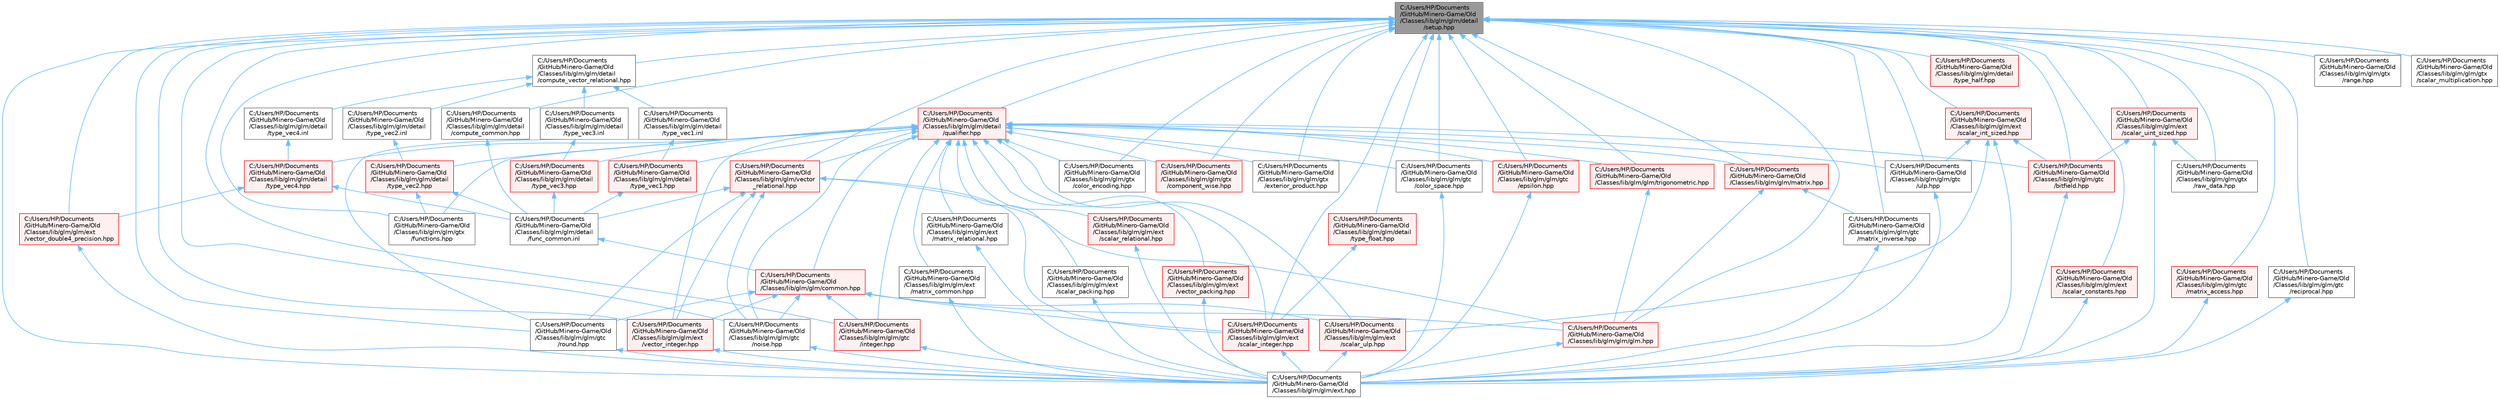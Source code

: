 digraph "C:/Users/HP/Documents/GitHub/Minero-Game/Old/Classes/lib/glm/glm/detail/setup.hpp"
{
 // LATEX_PDF_SIZE
  bgcolor="transparent";
  edge [fontname=Helvetica,fontsize=10,labelfontname=Helvetica,labelfontsize=10];
  node [fontname=Helvetica,fontsize=10,shape=box,height=0.2,width=0.4];
  Node1 [id="Node000001",label="C:/Users/HP/Documents\l/GitHub/Minero-Game/Old\l/Classes/lib/glm/glm/detail\l/setup.hpp",height=0.2,width=0.4,color="gray40", fillcolor="grey60", style="filled", fontcolor="black",tooltip=" "];
  Node1 -> Node2 [id="edge243_Node000001_Node000002",dir="back",color="steelblue1",style="solid",tooltip=" "];
  Node2 [id="Node000002",label="C:/Users/HP/Documents\l/GitHub/Minero-Game/Old\l/Classes/lib/glm/glm/detail\l/compute_common.hpp",height=0.2,width=0.4,color="grey40", fillcolor="white", style="filled",URL="$_old_2_classes_2lib_2glm_2glm_2detail_2compute__common_8hpp.html",tooltip=" "];
  Node2 -> Node3 [id="edge244_Node000002_Node000003",dir="back",color="steelblue1",style="solid",tooltip=" "];
  Node3 [id="Node000003",label="C:/Users/HP/Documents\l/GitHub/Minero-Game/Old\l/Classes/lib/glm/glm/detail\l/func_common.inl",height=0.2,width=0.4,color="grey40", fillcolor="white", style="filled",URL="$_old_2_classes_2lib_2glm_2glm_2detail_2func__common_8inl.html",tooltip=" "];
  Node3 -> Node4 [id="edge245_Node000003_Node000004",dir="back",color="steelblue1",style="solid",tooltip=" "];
  Node4 [id="Node000004",label="C:/Users/HP/Documents\l/GitHub/Minero-Game/Old\l/Classes/lib/glm/glm/common.hpp",height=0.2,width=0.4,color="red", fillcolor="#FFF0F0", style="filled",URL="$_old_2_classes_2lib_2glm_2glm_2common_8hpp.html",tooltip=" "];
  Node4 -> Node161 [id="edge246_Node000004_Node000161",dir="back",color="steelblue1",style="solid",tooltip=" "];
  Node161 [id="Node000161",label="C:/Users/HP/Documents\l/GitHub/Minero-Game/Old\l/Classes/lib/glm/glm/ext\l/scalar_integer.hpp",height=0.2,width=0.4,color="red", fillcolor="#FFF0F0", style="filled",URL="$_old_2_classes_2lib_2glm_2glm_2ext_2scalar__integer_8hpp.html",tooltip=" "];
  Node161 -> Node7 [id="edge247_Node000161_Node000007",dir="back",color="steelblue1",style="solid",tooltip=" "];
  Node7 [id="Node000007",label="C:/Users/HP/Documents\l/GitHub/Minero-Game/Old\l/Classes/lib/glm/glm/ext.hpp",height=0.2,width=0.4,color="grey40", fillcolor="white", style="filled",URL="$_old_2_classes_2lib_2glm_2glm_2ext_8hpp.html",tooltip=" "];
  Node4 -> Node169 [id="edge248_Node000004_Node000169",dir="back",color="steelblue1",style="solid",tooltip=" "];
  Node169 [id="Node000169",label="C:/Users/HP/Documents\l/GitHub/Minero-Game/Old\l/Classes/lib/glm/glm/ext\l/scalar_ulp.hpp",height=0.2,width=0.4,color="red", fillcolor="#FFF0F0", style="filled",URL="$_old_2_classes_2lib_2glm_2glm_2ext_2scalar__ulp_8hpp.html",tooltip=" "];
  Node169 -> Node7 [id="edge249_Node000169_Node000007",dir="back",color="steelblue1",style="solid",tooltip=" "];
  Node4 -> Node163 [id="edge250_Node000004_Node000163",dir="back",color="steelblue1",style="solid",tooltip=" "];
  Node163 [id="Node000163",label="C:/Users/HP/Documents\l/GitHub/Minero-Game/Old\l/Classes/lib/glm/glm/ext\l/vector_integer.hpp",height=0.2,width=0.4,color="red", fillcolor="#FFF0F0", style="filled",URL="$_old_2_classes_2lib_2glm_2glm_2ext_2vector__integer_8hpp.html",tooltip=" "];
  Node163 -> Node7 [id="edge251_Node000163_Node000007",dir="back",color="steelblue1",style="solid",tooltip=" "];
  Node4 -> Node20 [id="edge252_Node000004_Node000020",dir="back",color="steelblue1",style="solid",tooltip=" "];
  Node20 [id="Node000020",label="C:/Users/HP/Documents\l/GitHub/Minero-Game/Old\l/Classes/lib/glm/glm/glm.hpp",height=0.2,width=0.4,color="red", fillcolor="#FFF0F0", style="filled",URL="$_old_2_classes_2lib_2glm_2glm_2glm_8hpp.html",tooltip=" "];
  Node20 -> Node7 [id="edge253_Node000020_Node000007",dir="back",color="steelblue1",style="solid",tooltip=" "];
  Node4 -> Node181 [id="edge254_Node000004_Node000181",dir="back",color="steelblue1",style="solid",tooltip=" "];
  Node181 [id="Node000181",label="C:/Users/HP/Documents\l/GitHub/Minero-Game/Old\l/Classes/lib/glm/glm/gtc\l/integer.hpp",height=0.2,width=0.4,color="red", fillcolor="#FFF0F0", style="filled",URL="$_old_2_classes_2lib_2glm_2glm_2gtc_2integer_8hpp.html",tooltip=" "];
  Node181 -> Node7 [id="edge255_Node000181_Node000007",dir="back",color="steelblue1",style="solid",tooltip=" "];
  Node4 -> Node6 [id="edge256_Node000004_Node000006",dir="back",color="steelblue1",style="solid",tooltip=" "];
  Node6 [id="Node000006",label="C:/Users/HP/Documents\l/GitHub/Minero-Game/Old\l/Classes/lib/glm/glm/gtc\l/noise.hpp",height=0.2,width=0.4,color="grey40", fillcolor="white", style="filled",URL="$_old_2_classes_2lib_2glm_2glm_2gtc_2noise_8hpp.html",tooltip=" "];
  Node6 -> Node7 [id="edge257_Node000006_Node000007",dir="back",color="steelblue1",style="solid",tooltip=" "];
  Node4 -> Node165 [id="edge258_Node000004_Node000165",dir="back",color="steelblue1",style="solid",tooltip=" "];
  Node165 [id="Node000165",label="C:/Users/HP/Documents\l/GitHub/Minero-Game/Old\l/Classes/lib/glm/glm/gtc\l/round.hpp",height=0.2,width=0.4,color="grey40", fillcolor="white", style="filled",URL="$_old_2_classes_2lib_2glm_2glm_2gtc_2round_8hpp.html",tooltip=" "];
  Node165 -> Node7 [id="edge259_Node000165_Node000007",dir="back",color="steelblue1",style="solid",tooltip=" "];
  Node1 -> Node184 [id="edge260_Node000001_Node000184",dir="back",color="steelblue1",style="solid",tooltip=" "];
  Node184 [id="Node000184",label="C:/Users/HP/Documents\l/GitHub/Minero-Game/Old\l/Classes/lib/glm/glm/detail\l/compute_vector_relational.hpp",height=0.2,width=0.4,color="grey40", fillcolor="white", style="filled",URL="$_old_2_classes_2lib_2glm_2glm_2detail_2compute__vector__relational_8hpp.html",tooltip=" "];
  Node184 -> Node185 [id="edge261_Node000184_Node000185",dir="back",color="steelblue1",style="solid",tooltip=" "];
  Node185 [id="Node000185",label="C:/Users/HP/Documents\l/GitHub/Minero-Game/Old\l/Classes/lib/glm/glm/detail\l/type_vec1.inl",height=0.2,width=0.4,color="grey40", fillcolor="white", style="filled",URL="$_old_2_classes_2lib_2glm_2glm_2detail_2type__vec1_8inl.html",tooltip=" "];
  Node185 -> Node186 [id="edge262_Node000185_Node000186",dir="back",color="steelblue1",style="solid",tooltip=" "];
  Node186 [id="Node000186",label="C:/Users/HP/Documents\l/GitHub/Minero-Game/Old\l/Classes/lib/glm/glm/detail\l/type_vec1.hpp",height=0.2,width=0.4,color="red", fillcolor="#FFF0F0", style="filled",URL="$_old_2_classes_2lib_2glm_2glm_2detail_2type__vec1_8hpp.html",tooltip=" "];
  Node186 -> Node3 [id="edge263_Node000186_Node000003",dir="back",color="steelblue1",style="solid",tooltip=" "];
  Node184 -> Node202 [id="edge264_Node000184_Node000202",dir="back",color="steelblue1",style="solid",tooltip=" "];
  Node202 [id="Node000202",label="C:/Users/HP/Documents\l/GitHub/Minero-Game/Old\l/Classes/lib/glm/glm/detail\l/type_vec2.inl",height=0.2,width=0.4,color="grey40", fillcolor="white", style="filled",URL="$_old_2_classes_2lib_2glm_2glm_2detail_2type__vec2_8inl.html",tooltip=" "];
  Node202 -> Node203 [id="edge265_Node000202_Node000203",dir="back",color="steelblue1",style="solid",tooltip=" "];
  Node203 [id="Node000203",label="C:/Users/HP/Documents\l/GitHub/Minero-Game/Old\l/Classes/lib/glm/glm/detail\l/type_vec2.hpp",height=0.2,width=0.4,color="red", fillcolor="#FFF0F0", style="filled",URL="$_old_2_classes_2lib_2glm_2glm_2detail_2type__vec2_8hpp.html",tooltip=" "];
  Node203 -> Node3 [id="edge266_Node000203_Node000003",dir="back",color="steelblue1",style="solid",tooltip=" "];
  Node203 -> Node190 [id="edge267_Node000203_Node000190",dir="back",color="steelblue1",style="solid",tooltip=" "];
  Node190 [id="Node000190",label="C:/Users/HP/Documents\l/GitHub/Minero-Game/Old\l/Classes/lib/glm/glm/gtx\l/functions.hpp",height=0.2,width=0.4,color="grey40", fillcolor="white", style="filled",URL="$_old_2_classes_2lib_2glm_2glm_2gtx_2functions_8hpp.html",tooltip=" "];
  Node184 -> Node249 [id="edge268_Node000184_Node000249",dir="back",color="steelblue1",style="solid",tooltip=" "];
  Node249 [id="Node000249",label="C:/Users/HP/Documents\l/GitHub/Minero-Game/Old\l/Classes/lib/glm/glm/detail\l/type_vec3.inl",height=0.2,width=0.4,color="grey40", fillcolor="white", style="filled",URL="$_old_2_classes_2lib_2glm_2glm_2detail_2type__vec3_8inl.html",tooltip=" "];
  Node249 -> Node250 [id="edge269_Node000249_Node000250",dir="back",color="steelblue1",style="solid",tooltip=" "];
  Node250 [id="Node000250",label="C:/Users/HP/Documents\l/GitHub/Minero-Game/Old\l/Classes/lib/glm/glm/detail\l/type_vec3.hpp",height=0.2,width=0.4,color="red", fillcolor="#FFF0F0", style="filled",URL="$_old_2_classes_2lib_2glm_2glm_2detail_2type__vec3_8hpp.html",tooltip=" "];
  Node250 -> Node3 [id="edge270_Node000250_Node000003",dir="back",color="steelblue1",style="solid",tooltip=" "];
  Node184 -> Node283 [id="edge271_Node000184_Node000283",dir="back",color="steelblue1",style="solid",tooltip=" "];
  Node283 [id="Node000283",label="C:/Users/HP/Documents\l/GitHub/Minero-Game/Old\l/Classes/lib/glm/glm/detail\l/type_vec4.inl",height=0.2,width=0.4,color="grey40", fillcolor="white", style="filled",URL="$_old_2_classes_2lib_2glm_2glm_2detail_2type__vec4_8inl.html",tooltip=" "];
  Node283 -> Node284 [id="edge272_Node000283_Node000284",dir="back",color="steelblue1",style="solid",tooltip=" "];
  Node284 [id="Node000284",label="C:/Users/HP/Documents\l/GitHub/Minero-Game/Old\l/Classes/lib/glm/glm/detail\l/type_vec4.hpp",height=0.2,width=0.4,color="red", fillcolor="#FFF0F0", style="filled",URL="$_old_2_classes_2lib_2glm_2glm_2detail_2type__vec4_8hpp.html",tooltip=" "];
  Node284 -> Node3 [id="edge273_Node000284_Node000003",dir="back",color="steelblue1",style="solid",tooltip=" "];
  Node284 -> Node289 [id="edge274_Node000284_Node000289",dir="back",color="steelblue1",style="solid",tooltip=" "];
  Node289 [id="Node000289",label="C:/Users/HP/Documents\l/GitHub/Minero-Game/Old\l/Classes/lib/glm/glm/ext\l/vector_double4_precision.hpp",height=0.2,width=0.4,color="red", fillcolor="#FFF0F0", style="filled",URL="$_old_2_classes_2lib_2glm_2glm_2ext_2vector__double4__precision_8hpp.html",tooltip=" "];
  Node289 -> Node7 [id="edge275_Node000289_Node000007",dir="back",color="steelblue1",style="solid",tooltip=" "];
  Node1 -> Node296 [id="edge276_Node000001_Node000296",dir="back",color="steelblue1",style="solid",tooltip=" "];
  Node296 [id="Node000296",label="C:/Users/HP/Documents\l/GitHub/Minero-Game/Old\l/Classes/lib/glm/glm/detail\l/qualifier.hpp",height=0.2,width=0.4,color="red", fillcolor="#FFF0F0", style="filled",URL="$_old_2_classes_2lib_2glm_2glm_2detail_2qualifier_8hpp.html",tooltip=" "];
  Node296 -> Node4 [id="edge277_Node000296_Node000004",dir="back",color="steelblue1",style="solid",tooltip=" "];
  Node296 -> Node186 [id="edge278_Node000296_Node000186",dir="back",color="steelblue1",style="solid",tooltip=" "];
  Node296 -> Node203 [id="edge279_Node000296_Node000203",dir="back",color="steelblue1",style="solid",tooltip=" "];
  Node296 -> Node250 [id="edge280_Node000296_Node000250",dir="back",color="steelblue1",style="solid",tooltip=" "];
  Node296 -> Node284 [id="edge281_Node000296_Node000284",dir="back",color="steelblue1",style="solid",tooltip=" "];
  Node296 -> Node138 [id="edge282_Node000296_Node000138",dir="back",color="steelblue1",style="solid",tooltip=" "];
  Node138 [id="Node000138",label="C:/Users/HP/Documents\l/GitHub/Minero-Game/Old\l/Classes/lib/glm/glm/ext\l/matrix_common.hpp",height=0.2,width=0.4,color="grey40", fillcolor="white", style="filled",URL="$_old_2_classes_2lib_2glm_2glm_2ext_2matrix__common_8hpp.html",tooltip=" "];
  Node138 -> Node7 [id="edge283_Node000138_Node000007",dir="back",color="steelblue1",style="solid",tooltip=" "];
  Node296 -> Node158 [id="edge284_Node000296_Node000158",dir="back",color="steelblue1",style="solid",tooltip=" "];
  Node158 [id="Node000158",label="C:/Users/HP/Documents\l/GitHub/Minero-Game/Old\l/Classes/lib/glm/glm/ext\l/matrix_relational.hpp",height=0.2,width=0.4,color="grey40", fillcolor="white", style="filled",URL="$_old_2_classes_2lib_2glm_2glm_2ext_2matrix__relational_8hpp.html",tooltip=" "];
  Node158 -> Node7 [id="edge285_Node000158_Node000007",dir="back",color="steelblue1",style="solid",tooltip=" "];
  Node296 -> Node161 [id="edge286_Node000296_Node000161",dir="back",color="steelblue1",style="solid",tooltip=" "];
  Node296 -> Node297 [id="edge287_Node000296_Node000297",dir="back",color="steelblue1",style="solid",tooltip=" "];
  Node297 [id="Node000297",label="C:/Users/HP/Documents\l/GitHub/Minero-Game/Old\l/Classes/lib/glm/glm/ext\l/scalar_packing.hpp",height=0.2,width=0.4,color="grey40", fillcolor="white", style="filled",URL="$_old_2_classes_2lib_2glm_2glm_2ext_2scalar__packing_8hpp.html",tooltip=" "];
  Node297 -> Node7 [id="edge288_Node000297_Node000007",dir="back",color="steelblue1",style="solid",tooltip=" "];
  Node296 -> Node167 [id="edge289_Node000296_Node000167",dir="back",color="steelblue1",style="solid",tooltip=" "];
  Node167 [id="Node000167",label="C:/Users/HP/Documents\l/GitHub/Minero-Game/Old\l/Classes/lib/glm/glm/ext\l/scalar_relational.hpp",height=0.2,width=0.4,color="red", fillcolor="#FFF0F0", style="filled",URL="$_old_2_classes_2lib_2glm_2glm_2ext_2scalar__relational_8hpp.html",tooltip=" "];
  Node167 -> Node7 [id="edge290_Node000167_Node000007",dir="back",color="steelblue1",style="solid",tooltip=" "];
  Node296 -> Node169 [id="edge291_Node000296_Node000169",dir="back",color="steelblue1",style="solid",tooltip=" "];
  Node296 -> Node163 [id="edge292_Node000296_Node000163",dir="back",color="steelblue1",style="solid",tooltip=" "];
  Node296 -> Node298 [id="edge293_Node000296_Node000298",dir="back",color="steelblue1",style="solid",tooltip=" "];
  Node298 [id="Node000298",label="C:/Users/HP/Documents\l/GitHub/Minero-Game/Old\l/Classes/lib/glm/glm/ext\l/vector_packing.hpp",height=0.2,width=0.4,color="red", fillcolor="#FFF0F0", style="filled",URL="$_old_2_classes_2lib_2glm_2glm_2ext_2vector__packing_8hpp.html",tooltip=" "];
  Node298 -> Node7 [id="edge294_Node000298_Node000007",dir="back",color="steelblue1",style="solid",tooltip=" "];
  Node296 -> Node101 [id="edge295_Node000296_Node000101",dir="back",color="steelblue1",style="solid",tooltip=" "];
  Node101 [id="Node000101",label="C:/Users/HP/Documents\l/GitHub/Minero-Game/Old\l/Classes/lib/glm/glm/gtc\l/bitfield.hpp",height=0.2,width=0.4,color="red", fillcolor="#FFF0F0", style="filled",URL="$_old_2_classes_2lib_2glm_2glm_2gtc_2bitfield_8hpp.html",tooltip=" "];
  Node101 -> Node7 [id="edge296_Node000101_Node000007",dir="back",color="steelblue1",style="solid",tooltip=" "];
  Node296 -> Node188 [id="edge297_Node000296_Node000188",dir="back",color="steelblue1",style="solid",tooltip=" "];
  Node188 [id="Node000188",label="C:/Users/HP/Documents\l/GitHub/Minero-Game/Old\l/Classes/lib/glm/glm/gtc\l/color_space.hpp",height=0.2,width=0.4,color="grey40", fillcolor="white", style="filled",URL="$_old_2_classes_2lib_2glm_2glm_2gtc_2color__space_8hpp.html",tooltip=" "];
  Node188 -> Node7 [id="edge298_Node000188_Node000007",dir="back",color="steelblue1",style="solid",tooltip=" "];
  Node296 -> Node177 [id="edge299_Node000296_Node000177",dir="back",color="steelblue1",style="solid",tooltip=" "];
  Node177 [id="Node000177",label="C:/Users/HP/Documents\l/GitHub/Minero-Game/Old\l/Classes/lib/glm/glm/gtc\l/epsilon.hpp",height=0.2,width=0.4,color="red", fillcolor="#FFF0F0", style="filled",URL="$_old_2_classes_2lib_2glm_2glm_2gtc_2epsilon_8hpp.html",tooltip=" "];
  Node177 -> Node7 [id="edge300_Node000177_Node000007",dir="back",color="steelblue1",style="solid",tooltip=" "];
  Node296 -> Node181 [id="edge301_Node000296_Node000181",dir="back",color="steelblue1",style="solid",tooltip=" "];
  Node296 -> Node6 [id="edge302_Node000296_Node000006",dir="back",color="steelblue1",style="solid",tooltip=" "];
  Node296 -> Node165 [id="edge303_Node000296_Node000165",dir="back",color="steelblue1",style="solid",tooltip=" "];
  Node296 -> Node172 [id="edge304_Node000296_Node000172",dir="back",color="steelblue1",style="solid",tooltip=" "];
  Node172 [id="Node000172",label="C:/Users/HP/Documents\l/GitHub/Minero-Game/Old\l/Classes/lib/glm/glm/gtc\l/ulp.hpp",height=0.2,width=0.4,color="grey40", fillcolor="white", style="filled",URL="$_old_2_classes_2lib_2glm_2glm_2gtc_2ulp_8hpp.html",tooltip=" "];
  Node172 -> Node7 [id="edge305_Node000172_Node000007",dir="back",color="steelblue1",style="solid",tooltip=" "];
  Node296 -> Node273 [id="edge306_Node000296_Node000273",dir="back",color="steelblue1",style="solid",tooltip=" "];
  Node273 [id="Node000273",label="C:/Users/HP/Documents\l/GitHub/Minero-Game/Old\l/Classes/lib/glm/glm/gtx\l/color_encoding.hpp",height=0.2,width=0.4,color="grey40", fillcolor="white", style="filled",URL="$_old_2_classes_2lib_2glm_2glm_2gtx_2color__encoding_8hpp.html",tooltip=" "];
  Node296 -> Node300 [id="edge307_Node000296_Node000300",dir="back",color="steelblue1",style="solid",tooltip=" "];
  Node300 [id="Node000300",label="C:/Users/HP/Documents\l/GitHub/Minero-Game/Old\l/Classes/lib/glm/glm/gtx\l/component_wise.hpp",height=0.2,width=0.4,color="red", fillcolor="#FFF0F0", style="filled",URL="$_old_2_classes_2lib_2glm_2glm_2gtx_2component__wise_8hpp.html",tooltip=" "];
  Node296 -> Node301 [id="edge308_Node000296_Node000301",dir="back",color="steelblue1",style="solid",tooltip=" "];
  Node301 [id="Node000301",label="C:/Users/HP/Documents\l/GitHub/Minero-Game/Old\l/Classes/lib/glm/glm/gtx\l/exterior_product.hpp",height=0.2,width=0.4,color="grey40", fillcolor="white", style="filled",URL="$_old_2_classes_2lib_2glm_2glm_2gtx_2exterior__product_8hpp.html",tooltip=" "];
  Node296 -> Node190 [id="edge309_Node000296_Node000190",dir="back",color="steelblue1",style="solid",tooltip=" "];
  Node296 -> Node11 [id="edge310_Node000296_Node000011",dir="back",color="steelblue1",style="solid",tooltip=" "];
  Node11 [id="Node000011",label="C:/Users/HP/Documents\l/GitHub/Minero-Game/Old\l/Classes/lib/glm/glm/matrix.hpp",height=0.2,width=0.4,color="red", fillcolor="#FFF0F0", style="filled",URL="$_old_2_classes_2lib_2glm_2glm_2matrix_8hpp.html",tooltip=" "];
  Node11 -> Node20 [id="edge311_Node000011_Node000020",dir="back",color="steelblue1",style="solid",tooltip=" "];
  Node11 -> Node86 [id="edge312_Node000011_Node000086",dir="back",color="steelblue1",style="solid",tooltip=" "];
  Node86 [id="Node000086",label="C:/Users/HP/Documents\l/GitHub/Minero-Game/Old\l/Classes/lib/glm/glm/gtc\l/matrix_inverse.hpp",height=0.2,width=0.4,color="grey40", fillcolor="white", style="filled",URL="$_old_2_classes_2lib_2glm_2glm_2gtc_2matrix__inverse_8hpp.html",tooltip=" "];
  Node86 -> Node7 [id="edge313_Node000086_Node000007",dir="back",color="steelblue1",style="solid",tooltip=" "];
  Node296 -> Node303 [id="edge314_Node000296_Node000303",dir="back",color="steelblue1",style="solid",tooltip=" "];
  Node303 [id="Node000303",label="C:/Users/HP/Documents\l/GitHub/Minero-Game/Old\l/Classes/lib/glm/glm/trigonometric.hpp",height=0.2,width=0.4,color="red", fillcolor="#FFF0F0", style="filled",URL="$_old_2_classes_2lib_2glm_2glm_2trigonometric_8hpp.html",tooltip=" "];
  Node303 -> Node20 [id="edge315_Node000303_Node000020",dir="back",color="steelblue1",style="solid",tooltip=" "];
  Node296 -> Node307 [id="edge316_Node000296_Node000307",dir="back",color="steelblue1",style="solid",tooltip=" "];
  Node307 [id="Node000307",label="C:/Users/HP/Documents\l/GitHub/Minero-Game/Old\l/Classes/lib/glm/glm/vector\l_relational.hpp",height=0.2,width=0.4,color="red", fillcolor="#FFF0F0", style="filled",URL="$_old_2_classes_2lib_2glm_2glm_2vector__relational_8hpp.html",tooltip=" "];
  Node307 -> Node3 [id="edge317_Node000307_Node000003",dir="back",color="steelblue1",style="solid",tooltip=" "];
  Node307 -> Node161 [id="edge318_Node000307_Node000161",dir="back",color="steelblue1",style="solid",tooltip=" "];
  Node307 -> Node163 [id="edge319_Node000307_Node000163",dir="back",color="steelblue1",style="solid",tooltip=" "];
  Node307 -> Node20 [id="edge320_Node000307_Node000020",dir="back",color="steelblue1",style="solid",tooltip=" "];
  Node307 -> Node6 [id="edge321_Node000307_Node000006",dir="back",color="steelblue1",style="solid",tooltip=" "];
  Node307 -> Node165 [id="edge322_Node000307_Node000165",dir="back",color="steelblue1",style="solid",tooltip=" "];
  Node1 -> Node310 [id="edge323_Node000001_Node000310",dir="back",color="steelblue1",style="solid",tooltip=" "];
  Node310 [id="Node000310",label="C:/Users/HP/Documents\l/GitHub/Minero-Game/Old\l/Classes/lib/glm/glm/detail\l/type_float.hpp",height=0.2,width=0.4,color="red", fillcolor="#FFF0F0", style="filled",URL="$_old_2_classes_2lib_2glm_2glm_2detail_2type__float_8hpp.html",tooltip=" "];
  Node310 -> Node161 [id="edge324_Node000310_Node000161",dir="back",color="steelblue1",style="solid",tooltip=" "];
  Node1 -> Node312 [id="edge325_Node000001_Node000312",dir="back",color="steelblue1",style="solid",tooltip=" "];
  Node312 [id="Node000312",label="C:/Users/HP/Documents\l/GitHub/Minero-Game/Old\l/Classes/lib/glm/glm/detail\l/type_half.hpp",height=0.2,width=0.4,color="red", fillcolor="#FFF0F0", style="filled",URL="$_old_2_classes_2lib_2glm_2glm_2detail_2type__half_8hpp.html",tooltip=" "];
  Node1 -> Node7 [id="edge326_Node000001_Node000007",dir="back",color="steelblue1",style="solid",tooltip=" "];
  Node1 -> Node313 [id="edge327_Node000001_Node000313",dir="back",color="steelblue1",style="solid",tooltip=" "];
  Node313 [id="Node000313",label="C:/Users/HP/Documents\l/GitHub/Minero-Game/Old\l/Classes/lib/glm/glm/ext\l/scalar_constants.hpp",height=0.2,width=0.4,color="red", fillcolor="#FFF0F0", style="filled",URL="$_old_2_classes_2lib_2glm_2glm_2ext_2scalar__constants_8hpp.html",tooltip=" "];
  Node313 -> Node7 [id="edge328_Node000313_Node000007",dir="back",color="steelblue1",style="solid",tooltip=" "];
  Node1 -> Node320 [id="edge329_Node000001_Node000320",dir="back",color="steelblue1",style="solid",tooltip=" "];
  Node320 [id="Node000320",label="C:/Users/HP/Documents\l/GitHub/Minero-Game/Old\l/Classes/lib/glm/glm/ext\l/scalar_int_sized.hpp",height=0.2,width=0.4,color="red", fillcolor="#FFF0F0", style="filled",URL="$_old_2_classes_2lib_2glm_2glm_2ext_2scalar__int__sized_8hpp.html",tooltip=" "];
  Node320 -> Node7 [id="edge330_Node000320_Node000007",dir="back",color="steelblue1",style="solid",tooltip=" "];
  Node320 -> Node169 [id="edge331_Node000320_Node000169",dir="back",color="steelblue1",style="solid",tooltip=" "];
  Node320 -> Node101 [id="edge332_Node000320_Node000101",dir="back",color="steelblue1",style="solid",tooltip=" "];
  Node320 -> Node172 [id="edge333_Node000320_Node000172",dir="back",color="steelblue1",style="solid",tooltip=" "];
  Node1 -> Node161 [id="edge334_Node000001_Node000161",dir="back",color="steelblue1",style="solid",tooltip=" "];
  Node1 -> Node321 [id="edge335_Node000001_Node000321",dir="back",color="steelblue1",style="solid",tooltip=" "];
  Node321 [id="Node000321",label="C:/Users/HP/Documents\l/GitHub/Minero-Game/Old\l/Classes/lib/glm/glm/ext\l/scalar_uint_sized.hpp",height=0.2,width=0.4,color="red", fillcolor="#FFF0F0", style="filled",URL="$_old_2_classes_2lib_2glm_2glm_2ext_2scalar__uint__sized_8hpp.html",tooltip=" "];
  Node321 -> Node7 [id="edge336_Node000321_Node000007",dir="back",color="steelblue1",style="solid",tooltip=" "];
  Node321 -> Node101 [id="edge337_Node000321_Node000101",dir="back",color="steelblue1",style="solid",tooltip=" "];
  Node321 -> Node322 [id="edge338_Node000321_Node000322",dir="back",color="steelblue1",style="solid",tooltip=" "];
  Node322 [id="Node000322",label="C:/Users/HP/Documents\l/GitHub/Minero-Game/Old\l/Classes/lib/glm/glm/gtx\l/raw_data.hpp",height=0.2,width=0.4,color="grey40", fillcolor="white", style="filled",URL="$_old_2_classes_2lib_2glm_2glm_2gtx_2raw__data_8hpp.html",tooltip=" "];
  Node1 -> Node289 [id="edge339_Node000001_Node000289",dir="back",color="steelblue1",style="solid",tooltip=" "];
  Node1 -> Node163 [id="edge340_Node000001_Node000163",dir="back",color="steelblue1",style="solid",tooltip=" "];
  Node1 -> Node20 [id="edge341_Node000001_Node000020",dir="back",color="steelblue1",style="solid",tooltip=" "];
  Node1 -> Node101 [id="edge342_Node000001_Node000101",dir="back",color="steelblue1",style="solid",tooltip=" "];
  Node1 -> Node188 [id="edge343_Node000001_Node000188",dir="back",color="steelblue1",style="solid",tooltip=" "];
  Node1 -> Node177 [id="edge344_Node000001_Node000177",dir="back",color="steelblue1",style="solid",tooltip=" "];
  Node1 -> Node181 [id="edge345_Node000001_Node000181",dir="back",color="steelblue1",style="solid",tooltip=" "];
  Node1 -> Node323 [id="edge346_Node000001_Node000323",dir="back",color="steelblue1",style="solid",tooltip=" "];
  Node323 [id="Node000323",label="C:/Users/HP/Documents\l/GitHub/Minero-Game/Old\l/Classes/lib/glm/glm/gtc\l/matrix_access.hpp",height=0.2,width=0.4,color="red", fillcolor="#FFF0F0", style="filled",URL="$_old_2_classes_2lib_2glm_2glm_2gtc_2matrix__access_8hpp.html",tooltip=" "];
  Node323 -> Node7 [id="edge347_Node000323_Node000007",dir="back",color="steelblue1",style="solid",tooltip=" "];
  Node1 -> Node86 [id="edge348_Node000001_Node000086",dir="back",color="steelblue1",style="solid",tooltip=" "];
  Node1 -> Node6 [id="edge349_Node000001_Node000006",dir="back",color="steelblue1",style="solid",tooltip=" "];
  Node1 -> Node305 [id="edge350_Node000001_Node000305",dir="back",color="steelblue1",style="solid",tooltip=" "];
  Node305 [id="Node000305",label="C:/Users/HP/Documents\l/GitHub/Minero-Game/Old\l/Classes/lib/glm/glm/gtc\l/reciprocal.hpp",height=0.2,width=0.4,color="grey40", fillcolor="white", style="filled",URL="$_old_2_classes_2lib_2glm_2glm_2gtc_2reciprocal_8hpp.html",tooltip=" "];
  Node305 -> Node7 [id="edge351_Node000305_Node000007",dir="back",color="steelblue1",style="solid",tooltip=" "];
  Node1 -> Node165 [id="edge352_Node000001_Node000165",dir="back",color="steelblue1",style="solid",tooltip=" "];
  Node1 -> Node172 [id="edge353_Node000001_Node000172",dir="back",color="steelblue1",style="solid",tooltip=" "];
  Node1 -> Node273 [id="edge354_Node000001_Node000273",dir="back",color="steelblue1",style="solid",tooltip=" "];
  Node1 -> Node300 [id="edge355_Node000001_Node000300",dir="back",color="steelblue1",style="solid",tooltip=" "];
  Node1 -> Node301 [id="edge356_Node000001_Node000301",dir="back",color="steelblue1",style="solid",tooltip=" "];
  Node1 -> Node190 [id="edge357_Node000001_Node000190",dir="back",color="steelblue1",style="solid",tooltip=" "];
  Node1 -> Node89 [id="edge358_Node000001_Node000089",dir="back",color="steelblue1",style="solid",tooltip=" "];
  Node89 [id="Node000089",label="C:/Users/HP/Documents\l/GitHub/Minero-Game/Old\l/Classes/lib/glm/glm/gtx\l/range.hpp",height=0.2,width=0.4,color="grey40", fillcolor="white", style="filled",URL="$_old_2_classes_2lib_2glm_2glm_2gtx_2range_8hpp.html",tooltip=" "];
  Node1 -> Node322 [id="edge359_Node000001_Node000322",dir="back",color="steelblue1",style="solid",tooltip=" "];
  Node1 -> Node90 [id="edge360_Node000001_Node000090",dir="back",color="steelblue1",style="solid",tooltip=" "];
  Node90 [id="Node000090",label="C:/Users/HP/Documents\l/GitHub/Minero-Game/Old\l/Classes/lib/glm/glm/gtx\l/scalar_multiplication.hpp",height=0.2,width=0.4,color="grey40", fillcolor="white", style="filled",URL="$_old_2_classes_2lib_2glm_2glm_2gtx_2scalar__multiplication_8hpp.html",tooltip=" "];
  Node1 -> Node11 [id="edge361_Node000001_Node000011",dir="back",color="steelblue1",style="solid",tooltip=" "];
  Node1 -> Node303 [id="edge362_Node000001_Node000303",dir="back",color="steelblue1",style="solid",tooltip=" "];
  Node1 -> Node307 [id="edge363_Node000001_Node000307",dir="back",color="steelblue1",style="solid",tooltip=" "];
}
